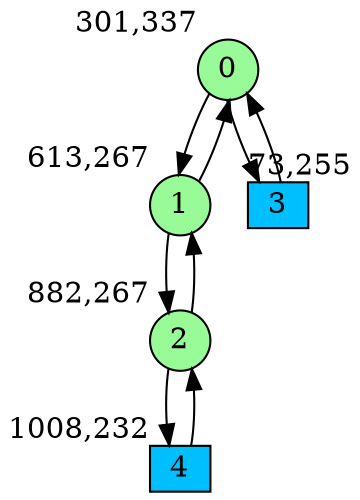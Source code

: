 digraph G {
graph [bgcolor=white]
node [shape=circle, style = filled, fillcolor=white,fixedsize=true, width=0.4, height=0.3 ]
0[xlabel="301,337", pos = "3.5625,0!", fillcolor=palegreen ];
1[xlabel="613,267", pos = "8.4375,1.09375!", fillcolor=palegreen ];
2[xlabel="882,267", pos = "12.6406,1.09375!", fillcolor=palegreen ];
3[xlabel="73,255", pos = "0,1.28125!", fillcolor=deepskyblue, shape=box ];
4[xlabel="1008,232", pos = "14.6094,1.64063!", fillcolor=deepskyblue, shape=box ];
0->1 ;
0->3 ;
1->0 ;
1->2 ;
2->1 ;
2->4 ;
3->0 ;
4->2 ;
}
